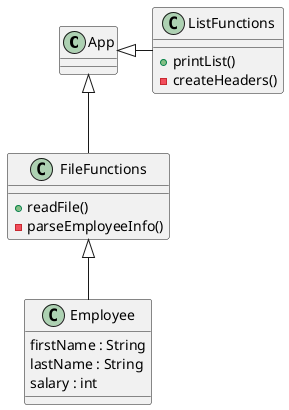 @startuml
'https://plantuml.com/class-diagram


App <|-- FileFunctions
FileFunctions <|-- Employee
App <|- ListFunctions

class FileFunctions {
+ readFile()
- parseEmployeeInfo()
}

class ListFunctions {
+ printList()
- createHeaders()
}

class Employee {
firstName : String
lastName : String
salary : int
}

@enduml